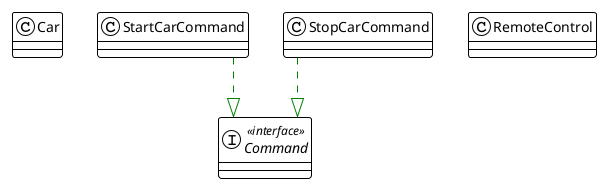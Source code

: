 @startuml

!theme plain
top to bottom direction
skinparam linetype ortho

class Car
interface Command << interface >>
class RemoteControl
class StartCarCommand
class StopCarCommand

StartCarCommand  -[#008200,dashed]-^  Command         
StopCarCommand   -[#008200,dashed]-^  Command         
@enduml
